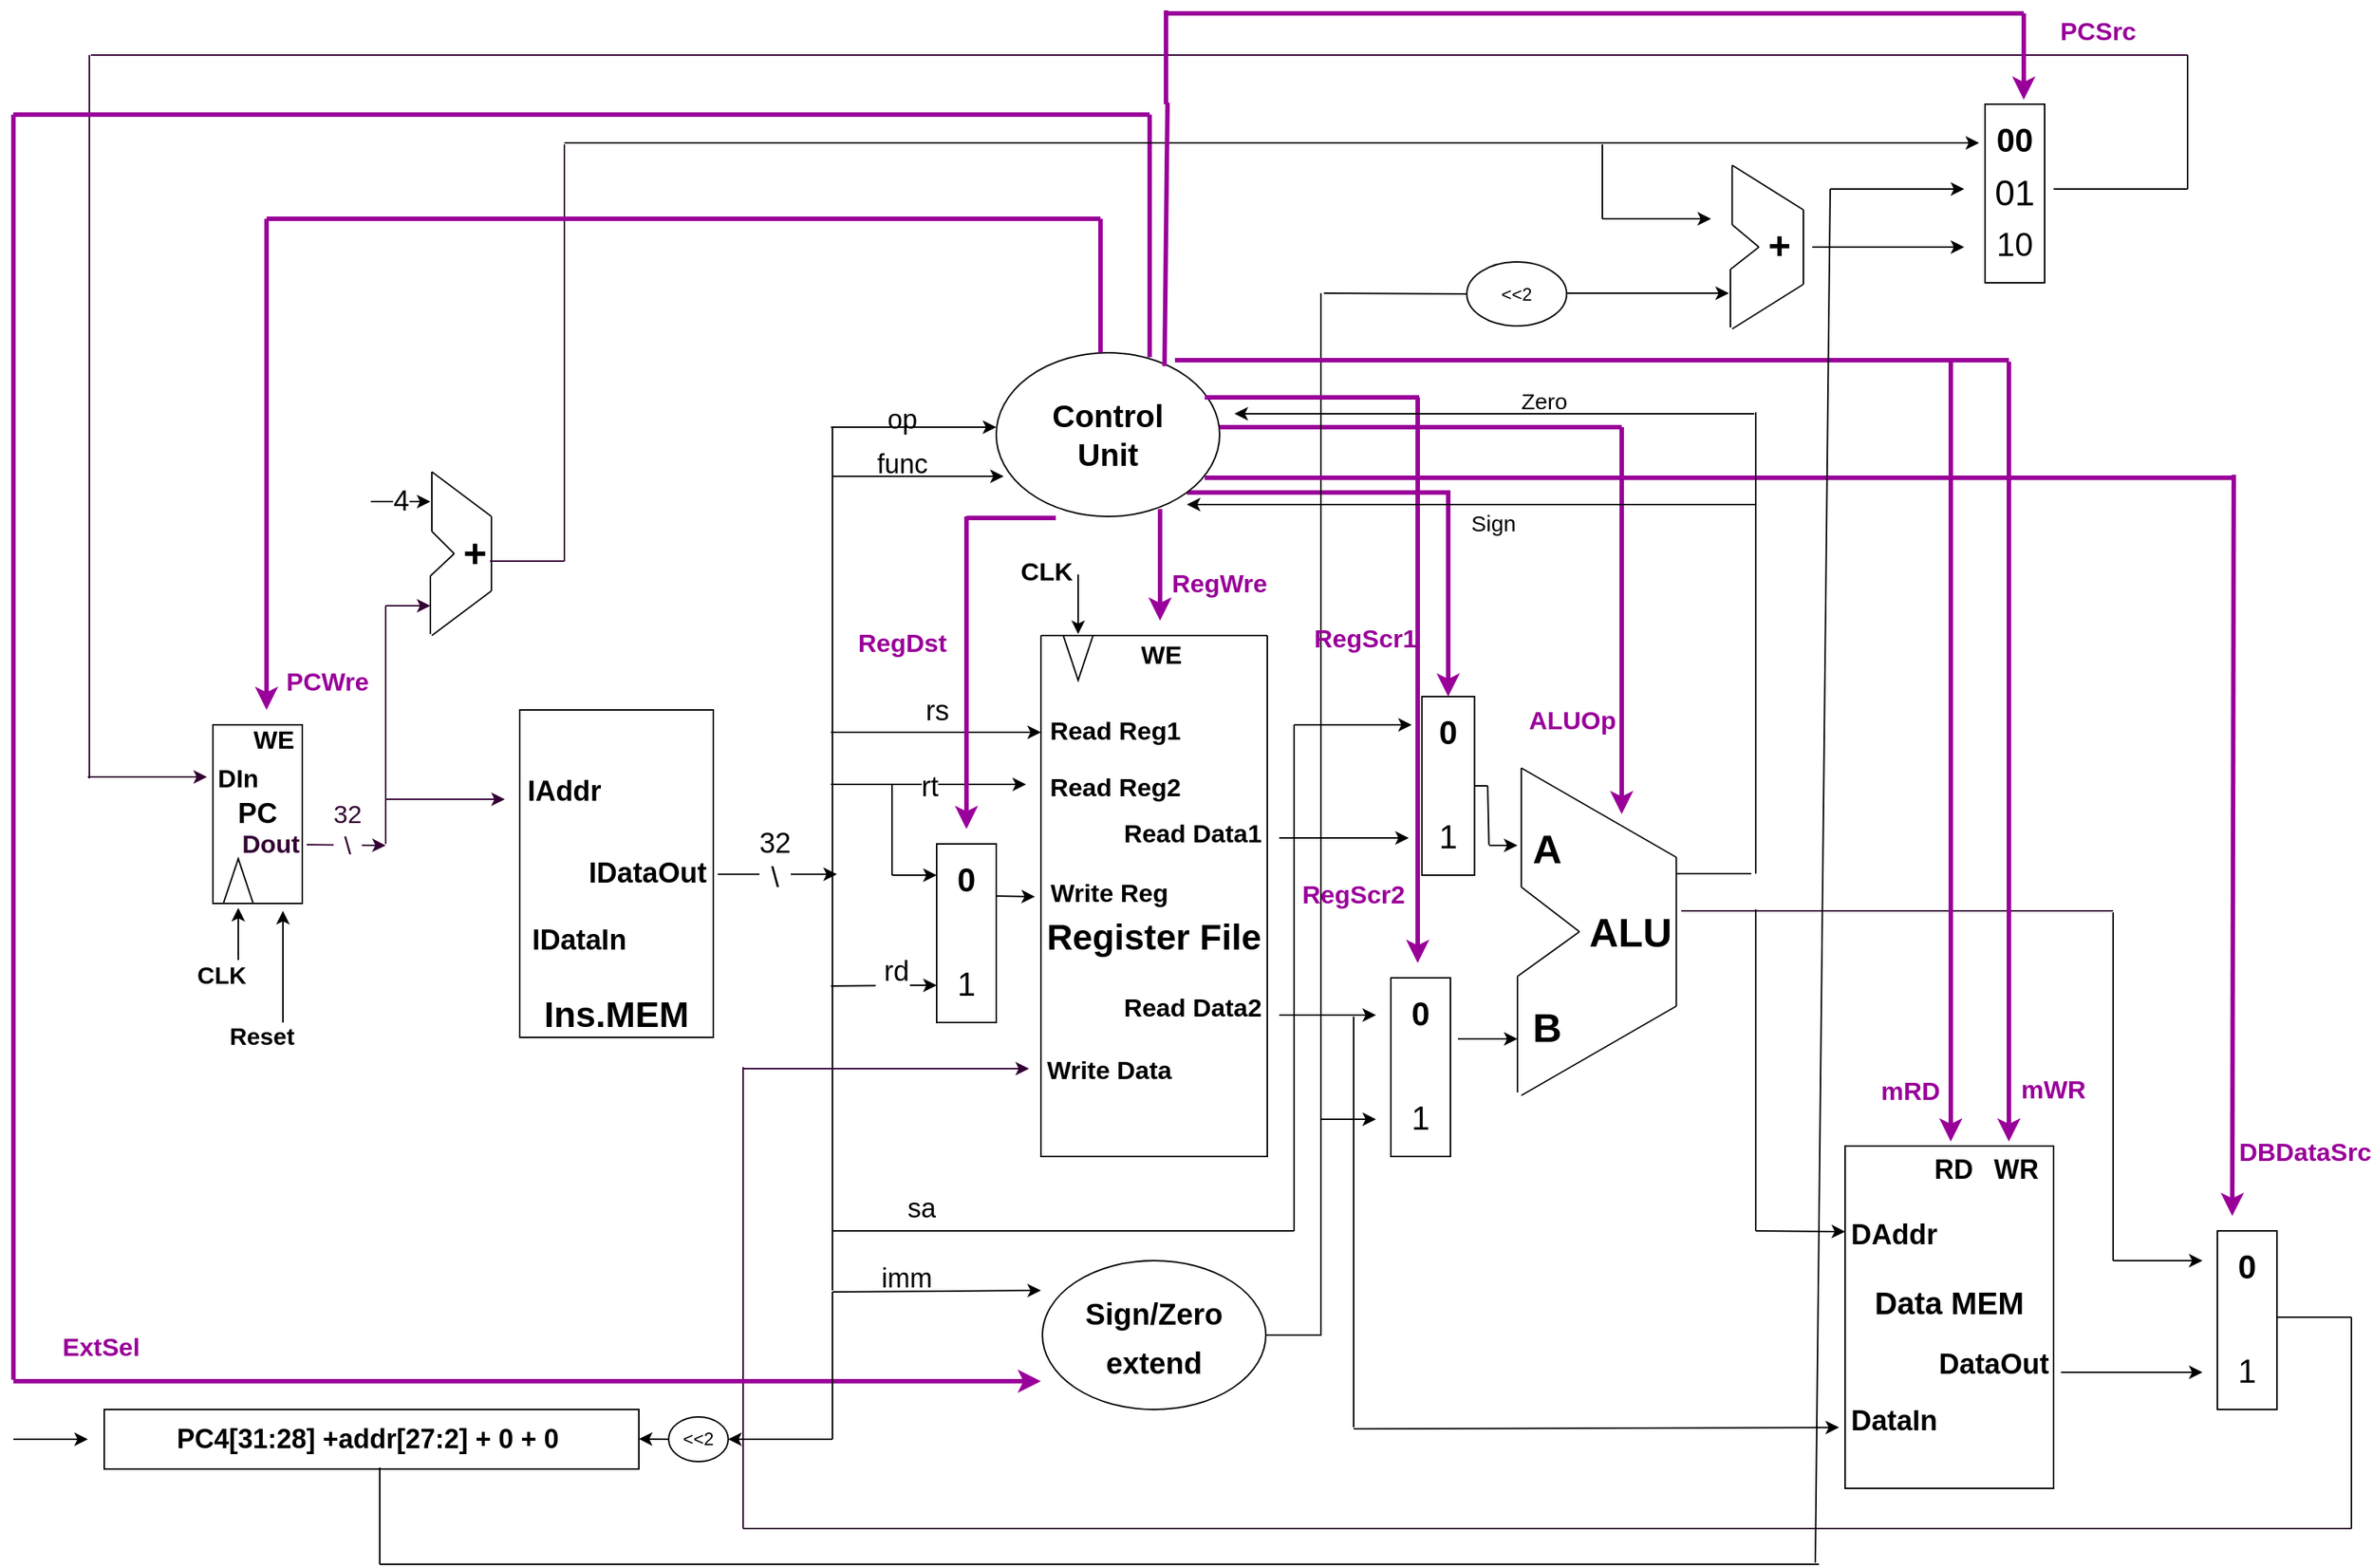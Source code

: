 <mxfile version="15.7.3" type="device"><diagram id="4DiXhvNOB8V7ShEA7saZ" name="第 1 页"><mxGraphModel dx="2031" dy="1290" grid="1" gridSize="10" guides="1" tooltips="1" connect="1" arrows="1" fold="1" page="1" pageScale="1" pageWidth="3300" pageHeight="4681" math="0" shadow="0"><root><mxCell id="0"/><mxCell id="1" parent="0"/><mxCell id="yRYNMNRLGCJUjqhJ06bJ-64" style="edgeStyle=orthogonalEdgeStyle;rounded=0;orthogonalLoop=1;jettySize=auto;html=1;exitX=1;exitY=1;exitDx=0;exitDy=0;entryX=0.5;entryY=0;entryDx=0;entryDy=0;fontSize=16;strokeColor=#990099;strokeWidth=3;" parent="1" source="Vx96bViemO6YAx_fCUC3-1" target="yRYNMNRLGCJUjqhJ06bJ-52" edge="1"><mxGeometry relative="1" as="geometry"/></mxCell><mxCell id="Vx96bViemO6YAx_fCUC3-1" value="&lt;b style=&quot;font-size: 21px&quot;&gt;&lt;font style=&quot;font-size: 21px&quot;&gt;Control&lt;br&gt;Unit&lt;/font&gt;&lt;/b&gt;" style="ellipse;whiteSpace=wrap;html=1;" parent="1" vertex="1"><mxGeometry x="970" y="330" width="150" height="110" as="geometry"/></mxCell><mxCell id="Vx96bViemO6YAx_fCUC3-5" value="" style="endArrow=classic;html=1;rounded=0;fontSize=21;" parent="1" edge="1"><mxGeometry width="50" height="50" relative="1" as="geometry"><mxPoint x="1025" y="479" as="sourcePoint"/><mxPoint x="1025" y="519" as="targetPoint"/><Array as="points"><mxPoint x="1025" y="479"/><mxPoint x="1025" y="499"/></Array></mxGeometry></mxCell><mxCell id="Vx96bViemO6YAx_fCUC3-7" value="&lt;font style=&quot;font-size: 17px&quot;&gt;&lt;b&gt;CLK&lt;/b&gt;&lt;/font&gt;" style="text;html=1;strokeColor=none;fillColor=none;align=center;verticalAlign=middle;whiteSpace=wrap;rounded=0;fontSize=21;" parent="1" vertex="1"><mxGeometry x="974" y="460" width="60" height="30" as="geometry"/></mxCell><mxCell id="Vx96bViemO6YAx_fCUC3-23" value="" style="endArrow=classic;html=1;rounded=0;fontSize=19;" parent="1" edge="1"><mxGeometry relative="1" as="geometry"><mxPoint x="783" y="680.41" as="sourcePoint"/><mxPoint x="863" y="680.41" as="targetPoint"/></mxGeometry></mxCell><mxCell id="Vx96bViemO6YAx_fCUC3-24" value="32&lt;br&gt;\" style="edgeLabel;resizable=0;html=1;align=center;verticalAlign=middle;fontSize=19;" parent="Vx96bViemO6YAx_fCUC3-23" connectable="0" vertex="1"><mxGeometry relative="1" as="geometry"><mxPoint x="-2" y="-10" as="offset"/></mxGeometry></mxCell><mxCell id="Vx96bViemO6YAx_fCUC3-27" value="" style="endArrow=classic;html=1;rounded=0;fontSize=19;" parent="1" edge="1"><mxGeometry width="50" height="50" relative="1" as="geometry"><mxPoint x="461" y="738" as="sourcePoint"/><mxPoint x="461" y="703" as="targetPoint"/></mxGeometry></mxCell><mxCell id="Vx96bViemO6YAx_fCUC3-28" value="&lt;b&gt;&lt;font style=&quot;font-size: 16px&quot;&gt;CLK&lt;/font&gt;&lt;/b&gt;" style="text;html=1;strokeColor=none;fillColor=none;align=center;verticalAlign=middle;whiteSpace=wrap;rounded=0;fontSize=19;" parent="1" vertex="1"><mxGeometry x="420" y="733" width="60" height="30" as="geometry"/></mxCell><mxCell id="Vx96bViemO6YAx_fCUC3-29" value="" style="endArrow=classic;html=1;rounded=0;fontSize=16;" parent="1" edge="1"><mxGeometry width="50" height="50" relative="1" as="geometry"><mxPoint x="491" y="780" as="sourcePoint"/><mxPoint x="491" y="705" as="targetPoint"/></mxGeometry></mxCell><mxCell id="Vx96bViemO6YAx_fCUC3-30" value="Reset" style="text;html=1;strokeColor=none;fillColor=none;align=center;verticalAlign=middle;whiteSpace=wrap;rounded=0;fontSize=16;fontStyle=1" parent="1" vertex="1"><mxGeometry x="447" y="774" width="60" height="30" as="geometry"/></mxCell><mxCell id="Vx96bViemO6YAx_fCUC3-43" value="" style="group" parent="1" vertex="1" connectable="0"><mxGeometry x="590" y="410" width="60" height="110" as="geometry"/></mxCell><mxCell id="Vx96bViemO6YAx_fCUC3-41" value="" style="group" parent="Vx96bViemO6YAx_fCUC3-43" vertex="1" connectable="0"><mxGeometry width="41" height="110" as="geometry"/></mxCell><mxCell id="Vx96bViemO6YAx_fCUC3-35" value="" style="endArrow=none;html=1;rounded=0;fontSize=16;" parent="Vx96bViemO6YAx_fCUC3-41" edge="1"><mxGeometry width="50" height="50" relative="1" as="geometry"><mxPoint x="1" y="110" as="sourcePoint"/><mxPoint x="41" y="80" as="targetPoint"/></mxGeometry></mxCell><mxCell id="Vx96bViemO6YAx_fCUC3-37" value="" style="endArrow=none;html=1;rounded=0;fontSize=16;" parent="Vx96bViemO6YAx_fCUC3-41" edge="1"><mxGeometry width="50" height="50" relative="1" as="geometry"><mxPoint y="109" as="sourcePoint"/><mxPoint y="70" as="targetPoint"/></mxGeometry></mxCell><mxCell id="Vx96bViemO6YAx_fCUC3-40" value="" style="group" parent="Vx96bViemO6YAx_fCUC3-41" vertex="1" connectable="0"><mxGeometry width="41" height="80" as="geometry"/></mxCell><mxCell id="Vx96bViemO6YAx_fCUC3-33" value="" style="endArrow=none;html=1;rounded=0;fontSize=16;" parent="Vx96bViemO6YAx_fCUC3-40" edge="1"><mxGeometry width="50" height="50" relative="1" as="geometry"><mxPoint x="1" as="sourcePoint"/><mxPoint x="41" y="30" as="targetPoint"/></mxGeometry></mxCell><mxCell id="Vx96bViemO6YAx_fCUC3-34" value="" style="endArrow=none;html=1;rounded=0;fontSize=16;" parent="Vx96bViemO6YAx_fCUC3-40" edge="1"><mxGeometry width="50" height="50" relative="1" as="geometry"><mxPoint x="41" y="80" as="sourcePoint"/><mxPoint x="41" y="30" as="targetPoint"/></mxGeometry></mxCell><mxCell id="Vx96bViemO6YAx_fCUC3-36" value="" style="endArrow=none;html=1;rounded=0;fontSize=16;" parent="Vx96bViemO6YAx_fCUC3-40" edge="1"><mxGeometry width="50" height="50" relative="1" as="geometry"><mxPoint x="1" y="40" as="sourcePoint"/><mxPoint x="1" as="targetPoint"/></mxGeometry></mxCell><mxCell id="Vx96bViemO6YAx_fCUC3-38" value="" style="endArrow=none;html=1;rounded=0;fontSize=16;" parent="Vx96bViemO6YAx_fCUC3-40" edge="1"><mxGeometry width="50" height="50" relative="1" as="geometry"><mxPoint x="1" y="40" as="sourcePoint"/><mxPoint x="16" y="55" as="targetPoint"/></mxGeometry></mxCell><mxCell id="Vx96bViemO6YAx_fCUC3-39" value="" style="endArrow=none;html=1;rounded=0;fontSize=16;" parent="Vx96bViemO6YAx_fCUC3-40" edge="1"><mxGeometry width="50" height="50" relative="1" as="geometry"><mxPoint y="70" as="sourcePoint"/><mxPoint x="16" y="55" as="targetPoint"/><Array as="points"><mxPoint y="70"/></Array></mxGeometry></mxCell><mxCell id="Vx96bViemO6YAx_fCUC3-119" value="" style="endArrow=classic;html=1;rounded=0;fontSize=17;fontColor=#330033;strokeColor=#330033;strokeWidth=1;" parent="Vx96bViemO6YAx_fCUC3-40" edge="1"><mxGeometry width="50" height="50" relative="1" as="geometry"><mxPoint x="-30" y="90" as="sourcePoint"/><mxPoint y="90" as="targetPoint"/></mxGeometry></mxCell><mxCell id="Vx96bViemO6YAx_fCUC3-42" value="&lt;b&gt;&lt;font style=&quot;font-size: 27px&quot;&gt;+&lt;/font&gt;&lt;/b&gt;" style="text;html=1;strokeColor=none;fillColor=none;align=center;verticalAlign=middle;whiteSpace=wrap;rounded=0;fontSize=16;" parent="Vx96bViemO6YAx_fCUC3-43" vertex="1"><mxGeometry y="40" width="60" height="30" as="geometry"/></mxCell><mxCell id="Vx96bViemO6YAx_fCUC3-45" value="" style="group" parent="1" vertex="1" connectable="0"><mxGeometry x="1320" y="609" width="120" height="220" as="geometry"/></mxCell><mxCell id="Vx96bViemO6YAx_fCUC3-46" value="" style="endArrow=none;html=1;rounded=0;fontSize=16;" parent="Vx96bViemO6YAx_fCUC3-45" edge="1"><mxGeometry width="50" height="50" relative="1" as="geometry"><mxPoint x="2.602" y="220" as="sourcePoint"/><mxPoint x="106.667" y="160" as="targetPoint"/></mxGeometry></mxCell><mxCell id="Vx96bViemO6YAx_fCUC3-47" value="" style="endArrow=none;html=1;rounded=0;fontSize=16;" parent="Vx96bViemO6YAx_fCUC3-45" edge="1"><mxGeometry width="50" height="50" relative="1" as="geometry"><mxPoint y="218" as="sourcePoint"/><mxPoint y="140" as="targetPoint"/></mxGeometry></mxCell><mxCell id="Vx96bViemO6YAx_fCUC3-48" value="" style="group" parent="Vx96bViemO6YAx_fCUC3-45" vertex="1" connectable="0"><mxGeometry width="120" height="190" as="geometry"/></mxCell><mxCell id="Vx96bViemO6YAx_fCUC3-49" value="" style="endArrow=none;html=1;rounded=0;fontSize=16;" parent="Vx96bViemO6YAx_fCUC3-48" edge="1"><mxGeometry width="50" height="50" relative="1" as="geometry"><mxPoint x="2.602" as="sourcePoint"/><mxPoint x="106.667" y="60" as="targetPoint"/></mxGeometry></mxCell><mxCell id="Vx96bViemO6YAx_fCUC3-50" value="" style="endArrow=none;html=1;rounded=0;fontSize=16;" parent="Vx96bViemO6YAx_fCUC3-48" edge="1"><mxGeometry width="50" height="50" relative="1" as="geometry"><mxPoint x="106.667" y="160" as="sourcePoint"/><mxPoint x="106.667" y="60" as="targetPoint"/></mxGeometry></mxCell><mxCell id="Vx96bViemO6YAx_fCUC3-51" value="" style="endArrow=none;html=1;rounded=0;fontSize=16;" parent="Vx96bViemO6YAx_fCUC3-48" edge="1"><mxGeometry width="50" height="50" relative="1" as="geometry"><mxPoint x="2.602" y="80" as="sourcePoint"/><mxPoint x="2.602" as="targetPoint"/></mxGeometry></mxCell><mxCell id="Vx96bViemO6YAx_fCUC3-52" value="" style="endArrow=none;html=1;rounded=0;fontSize=16;" parent="Vx96bViemO6YAx_fCUC3-48" edge="1"><mxGeometry width="50" height="50" relative="1" as="geometry"><mxPoint x="2.602" y="80" as="sourcePoint"/><mxPoint x="41.626" y="110.0" as="targetPoint"/></mxGeometry></mxCell><mxCell id="Vx96bViemO6YAx_fCUC3-53" value="" style="endArrow=none;html=1;rounded=0;fontSize=16;" parent="Vx96bViemO6YAx_fCUC3-48" edge="1"><mxGeometry width="50" height="50" relative="1" as="geometry"><mxPoint y="140.0" as="sourcePoint"/><mxPoint x="41.626" y="110.0" as="targetPoint"/><Array as="points"><mxPoint y="140.0"/></Array></mxGeometry></mxCell><mxCell id="Vx96bViemO6YAx_fCUC3-54" value="&lt;b&gt;ALU&lt;/b&gt;" style="text;html=1;strokeColor=none;fillColor=none;align=center;verticalAlign=middle;whiteSpace=wrap;rounded=0;fontSize=27;" parent="Vx96bViemO6YAx_fCUC3-48" vertex="1"><mxGeometry x="36" y="96" width="80" height="30" as="geometry"/></mxCell><mxCell id="Vx96bViemO6YAx_fCUC3-55" value="&lt;b&gt;A&lt;/b&gt;" style="text;html=1;strokeColor=none;fillColor=none;align=center;verticalAlign=middle;whiteSpace=wrap;rounded=0;fontSize=27;" parent="Vx96bViemO6YAx_fCUC3-48" vertex="1"><mxGeometry x="-10" y="40" width="60" height="30" as="geometry"/></mxCell><mxCell id="Vx96bViemO6YAx_fCUC3-56" value="&lt;b&gt;B&lt;/b&gt;" style="text;html=1;strokeColor=none;fillColor=none;align=center;verticalAlign=middle;whiteSpace=wrap;rounded=0;fontSize=27;" parent="Vx96bViemO6YAx_fCUC3-48" vertex="1"><mxGeometry x="-10" y="160" width="60" height="30" as="geometry"/></mxCell><mxCell id="Vx96bViemO6YAx_fCUC3-179" style="edgeStyle=orthogonalEdgeStyle;rounded=0;orthogonalLoop=1;jettySize=auto;html=1;exitX=1;exitY=0.5;exitDx=0;exitDy=0;entryX=0;entryY=0.5;entryDx=0;entryDy=0;fontSize=18;fontColor=#000000;strokeColor=#000000;strokeWidth=1;" parent="1" source="Vx96bViemO6YAx_fCUC3-57" target="Vx96bViemO6YAx_fCUC3-142" edge="1"><mxGeometry relative="1" as="geometry"/></mxCell><mxCell id="Vx96bViemO6YAx_fCUC3-57" value="&lt;font style=&quot;font-size: 20px&quot;&gt;&lt;b&gt;Sign/Zero extend&lt;/b&gt;&lt;/font&gt;" style="ellipse;whiteSpace=wrap;html=1;fontSize=27;" parent="1" vertex="1"><mxGeometry x="1001" y="940" width="150" height="100" as="geometry"/></mxCell><mxCell id="Vx96bViemO6YAx_fCUC3-58" value="" style="group" parent="1" vertex="1" connectable="0"><mxGeometry x="968" y="520" width="160" height="350" as="geometry"/></mxCell><mxCell id="Vx96bViemO6YAx_fCUC3-13" value="&lt;b&gt;Write Reg&lt;/b&gt;" style="text;html=1;strokeColor=none;fillColor=none;align=center;verticalAlign=middle;whiteSpace=wrap;rounded=0;fontSize=17;" parent="Vx96bViemO6YAx_fCUC3-58" vertex="1"><mxGeometry x="28" y="159" width="100" height="30" as="geometry"/></mxCell><mxCell id="Vx96bViemO6YAx_fCUC3-186" value="" style="group" parent="Vx96bViemO6YAx_fCUC3-58" vertex="1" connectable="0"><mxGeometry x="17" width="160" height="350" as="geometry"/></mxCell><mxCell id="Vx96bViemO6YAx_fCUC3-2" value="" style="swimlane;startSize=0;fontSize=21;" parent="Vx96bViemO6YAx_fCUC3-186" vertex="1"><mxGeometry x="15" width="152" height="350" as="geometry"/></mxCell><mxCell id="Vx96bViemO6YAx_fCUC3-3" value="" style="triangle;whiteSpace=wrap;html=1;fontSize=21;rotation=90;" parent="Vx96bViemO6YAx_fCUC3-2" vertex="1"><mxGeometry x="10" y="5" width="30" height="20" as="geometry"/></mxCell><mxCell id="Vx96bViemO6YAx_fCUC3-8" value="&lt;b&gt;WE&lt;/b&gt;" style="text;html=1;strokeColor=none;fillColor=none;align=center;verticalAlign=middle;whiteSpace=wrap;rounded=0;fontSize=17;" parent="Vx96bViemO6YAx_fCUC3-2" vertex="1"><mxGeometry x="51" y="-1" width="60" height="30" as="geometry"/></mxCell><mxCell id="Vx96bViemO6YAx_fCUC3-9" value="&lt;b&gt;Read Reg1&lt;/b&gt;" style="text;html=1;strokeColor=none;fillColor=none;align=center;verticalAlign=middle;whiteSpace=wrap;rounded=0;fontSize=17;" parent="Vx96bViemO6YAx_fCUC3-2" vertex="1"><mxGeometry y="50" width="100" height="30" as="geometry"/></mxCell><mxCell id="Vx96bViemO6YAx_fCUC3-10" value="&lt;b&gt;Read Reg2&lt;/b&gt;" style="text;html=1;strokeColor=none;fillColor=none;align=center;verticalAlign=middle;whiteSpace=wrap;rounded=0;fontSize=17;" parent="Vx96bViemO6YAx_fCUC3-2" vertex="1"><mxGeometry y="88" width="100" height="30" as="geometry"/></mxCell><mxCell id="Vx96bViemO6YAx_fCUC3-11" value="&lt;b&gt;Read Data1&lt;/b&gt;" style="text;html=1;strokeColor=none;fillColor=none;align=center;verticalAlign=middle;whiteSpace=wrap;rounded=0;fontSize=17;" parent="Vx96bViemO6YAx_fCUC3-2" vertex="1"><mxGeometry x="52" y="119" width="100" height="30" as="geometry"/></mxCell><mxCell id="Vx96bViemO6YAx_fCUC3-12" value="&lt;b&gt;Read Data2&lt;/b&gt;" style="text;html=1;strokeColor=none;fillColor=none;align=center;verticalAlign=middle;whiteSpace=wrap;rounded=0;fontSize=17;" parent="Vx96bViemO6YAx_fCUC3-2" vertex="1"><mxGeometry x="52" y="236" width="100" height="30" as="geometry"/></mxCell><mxCell id="uBIFgIN76qnI4gaNZ6ZL-15" value="" style="endArrow=classic;html=1;rounded=0;entryX=0;entryY=0.75;entryDx=0;entryDy=0;" parent="Vx96bViemO6YAx_fCUC3-2" edge="1"><mxGeometry width="50" height="50" relative="1" as="geometry"><mxPoint x="-30" y="175" as="sourcePoint"/><mxPoint x="-4" y="175.5" as="targetPoint"/></mxGeometry></mxCell><mxCell id="Vx96bViemO6YAx_fCUC3-14" value="&lt;font style=&quot;font-size: 24px&quot;&gt;&lt;b&gt;Register File&lt;/b&gt;&lt;/font&gt;" style="text;html=1;strokeColor=none;fillColor=none;align=center;verticalAlign=middle;whiteSpace=wrap;rounded=0;fontSize=17;" parent="Vx96bViemO6YAx_fCUC3-186" vertex="1"><mxGeometry x="11" y="188" width="160" height="30" as="geometry"/></mxCell><mxCell id="Vx96bViemO6YAx_fCUC3-15" value="&lt;b&gt;Write Data&lt;/b&gt;" style="text;html=1;strokeColor=none;fillColor=none;align=center;verticalAlign=middle;whiteSpace=wrap;rounded=0;fontSize=17;" parent="Vx96bViemO6YAx_fCUC3-186" vertex="1"><mxGeometry x="11" y="278" width="100" height="30" as="geometry"/></mxCell><mxCell id="uBIFgIN76qnI4gaNZ6ZL-9" value="" style="group" parent="Vx96bViemO6YAx_fCUC3-58" vertex="1" connectable="0"><mxGeometry x="-48" y="140" width="60" height="120" as="geometry"/></mxCell><mxCell id="uBIFgIN76qnI4gaNZ6ZL-10" value="" style="rounded=0;whiteSpace=wrap;html=1;fontSize=17;fontColor=#000000;strokeColor=default;strokeWidth=1;" parent="uBIFgIN76qnI4gaNZ6ZL-9" vertex="1"><mxGeometry x="10" width="40" height="120" as="geometry"/></mxCell><mxCell id="uBIFgIN76qnI4gaNZ6ZL-11" value="&lt;font size=&quot;1&quot;&gt;&lt;b style=&quot;font-size: 22px&quot;&gt;0&lt;/b&gt;&lt;/font&gt;" style="text;html=1;strokeColor=none;fillColor=none;align=center;verticalAlign=middle;whiteSpace=wrap;rounded=0;fontSize=17;fontColor=#000000;" parent="uBIFgIN76qnI4gaNZ6ZL-9" vertex="1"><mxGeometry y="10" width="60" height="30" as="geometry"/></mxCell><mxCell id="uBIFgIN76qnI4gaNZ6ZL-12" value="1" style="text;html=1;strokeColor=none;fillColor=none;align=center;verticalAlign=middle;whiteSpace=wrap;rounded=0;fontSize=22;fontColor=#000000;" parent="uBIFgIN76qnI4gaNZ6ZL-9" vertex="1"><mxGeometry y="80" width="60" height="30" as="geometry"/></mxCell><mxCell id="Vx96bViemO6YAx_fCUC3-59" value="" style="group" parent="1" vertex="1" connectable="0"><mxGeometry x="650" y="570" width="130" height="220" as="geometry"/></mxCell><mxCell id="Vx96bViemO6YAx_fCUC3-16" value="" style="rounded=0;whiteSpace=wrap;html=1;fontSize=24;" parent="Vx96bViemO6YAx_fCUC3-59" vertex="1"><mxGeometry width="130" height="220" as="geometry"/></mxCell><mxCell id="Vx96bViemO6YAx_fCUC3-17" value="&lt;b&gt;Ins.MEM&lt;/b&gt;" style="text;html=1;strokeColor=none;fillColor=none;align=center;verticalAlign=middle;whiteSpace=wrap;rounded=0;fontSize=24;" parent="Vx96bViemO6YAx_fCUC3-59" vertex="1"><mxGeometry x="35" y="190" width="60" height="30" as="geometry"/></mxCell><mxCell id="Vx96bViemO6YAx_fCUC3-18" value="&lt;font style=&quot;font-size: 19px&quot;&gt;IDataIn&lt;/font&gt;" style="text;html=1;strokeColor=none;fillColor=none;align=center;verticalAlign=middle;whiteSpace=wrap;rounded=0;fontSize=24;fontStyle=1" parent="Vx96bViemO6YAx_fCUC3-59" vertex="1"><mxGeometry x="10" y="138" width="60" height="30" as="geometry"/></mxCell><mxCell id="Vx96bViemO6YAx_fCUC3-19" value="&lt;b&gt;IDataOut&lt;/b&gt;" style="text;html=1;strokeColor=none;fillColor=none;align=center;verticalAlign=middle;whiteSpace=wrap;rounded=0;fontSize=19;" parent="Vx96bViemO6YAx_fCUC3-59" vertex="1"><mxGeometry x="56" y="95" width="60" height="30" as="geometry"/></mxCell><mxCell id="Vx96bViemO6YAx_fCUC3-20" value="&lt;b&gt;IAddr&lt;/b&gt;" style="text;html=1;strokeColor=none;fillColor=none;align=center;verticalAlign=middle;whiteSpace=wrap;rounded=0;fontSize=19;" parent="Vx96bViemO6YAx_fCUC3-59" vertex="1"><mxGeometry y="40" width="60" height="30" as="geometry"/></mxCell><mxCell id="Vx96bViemO6YAx_fCUC3-60" value="" style="group" parent="1" vertex="1" connectable="0"><mxGeometry x="444" y="580" width="62" height="120" as="geometry"/></mxCell><mxCell id="Vx96bViemO6YAx_fCUC3-25" value="&lt;b&gt;PC&lt;/b&gt;" style="rounded=0;whiteSpace=wrap;html=1;fontSize=19;" parent="Vx96bViemO6YAx_fCUC3-60" vertex="1"><mxGeometry width="60" height="120" as="geometry"/></mxCell><mxCell id="Vx96bViemO6YAx_fCUC3-26" value="" style="triangle;whiteSpace=wrap;html=1;fontSize=21;rotation=-90;" parent="Vx96bViemO6YAx_fCUC3-60" vertex="1"><mxGeometry x="2" y="95" width="30" height="20" as="geometry"/></mxCell><mxCell id="Vx96bViemO6YAx_fCUC3-96" value="&lt;font style=&quot;font-size: 17px&quot;&gt;&lt;b&gt;WE&lt;/b&gt;&lt;/font&gt;" style="text;html=1;strokeColor=none;fillColor=none;align=center;verticalAlign=middle;whiteSpace=wrap;rounded=0;fontSize=19;" parent="Vx96bViemO6YAx_fCUC3-60" vertex="1"><mxGeometry x="11" y="-5" width="60" height="30" as="geometry"/></mxCell><mxCell id="Vx96bViemO6YAx_fCUC3-97" value="&lt;b&gt;DIn&lt;/b&gt;" style="text;html=1;strokeColor=none;fillColor=none;align=center;verticalAlign=middle;whiteSpace=wrap;rounded=0;fontSize=17;" parent="Vx96bViemO6YAx_fCUC3-60" vertex="1"><mxGeometry x="-13" y="22" width="60" height="30" as="geometry"/></mxCell><mxCell id="Vx96bViemO6YAx_fCUC3-113" value="&lt;font color=&quot;#330033&quot;&gt;&lt;b&gt;Dout&lt;/b&gt;&lt;/font&gt;" style="text;html=1;strokeColor=none;fillColor=none;align=center;verticalAlign=middle;whiteSpace=wrap;rounded=0;fontSize=17;fontColor=#FF0AE7;" parent="Vx96bViemO6YAx_fCUC3-60" vertex="1"><mxGeometry x="9" y="66" width="60" height="30" as="geometry"/></mxCell><mxCell id="Vx96bViemO6YAx_fCUC3-61" value="" style="rounded=0;whiteSpace=wrap;html=1;fontSize=20;" parent="1" vertex="1"><mxGeometry x="1540" y="863" width="140" height="230" as="geometry"/></mxCell><mxCell id="Vx96bViemO6YAx_fCUC3-72" value="&lt;b&gt;&lt;font style=&quot;font-size: 19px&quot;&gt;DAddr&lt;/font&gt;&lt;/b&gt;" style="text;html=1;strokeColor=none;fillColor=none;align=center;verticalAlign=middle;whiteSpace=wrap;rounded=0;fontSize=20;" parent="1" vertex="1"><mxGeometry x="1543" y="907" width="60" height="30" as="geometry"/></mxCell><mxCell id="Vx96bViemO6YAx_fCUC3-73" value="&lt;b&gt;&lt;font style=&quot;font-size: 19px&quot;&gt;DataIn&lt;/font&gt;&lt;/b&gt;" style="text;html=1;strokeColor=none;fillColor=none;align=center;verticalAlign=middle;whiteSpace=wrap;rounded=0;fontSize=20;" parent="1" vertex="1"><mxGeometry x="1545" y="1032" width="56" height="30" as="geometry"/></mxCell><mxCell id="Vx96bViemO6YAx_fCUC3-74" value="&lt;b&gt;&lt;font style=&quot;font-size: 21px&quot;&gt;Data MEM&lt;/font&gt;&lt;/b&gt;" style="text;html=1;strokeColor=none;fillColor=none;align=center;verticalAlign=middle;whiteSpace=wrap;rounded=0;fontSize=19;" parent="1" vertex="1"><mxGeometry x="1555" y="953" width="110" height="30" as="geometry"/></mxCell><mxCell id="Vx96bViemO6YAx_fCUC3-75" value="&lt;b&gt;&lt;font style=&quot;font-size: 19px&quot;&gt;DataOut&lt;/font&gt;&lt;/b&gt;" style="text;html=1;strokeColor=none;fillColor=none;align=center;verticalAlign=middle;whiteSpace=wrap;rounded=0;fontSize=21;" parent="1" vertex="1"><mxGeometry x="1610" y="993" width="60" height="30" as="geometry"/></mxCell><mxCell id="Vx96bViemO6YAx_fCUC3-76" value="" style="endArrow=none;html=1;rounded=0;fontSize=19;" parent="1" edge="1"><mxGeometry width="50" height="50" relative="1" as="geometry"><mxPoint x="860" y="680" as="sourcePoint"/><mxPoint x="860" y="380" as="targetPoint"/></mxGeometry></mxCell><mxCell id="Vx96bViemO6YAx_fCUC3-78" value="" style="endArrow=classic;html=1;rounded=0;fontSize=19;" parent="1" edge="1"><mxGeometry relative="1" as="geometry"><mxPoint x="859" y="380" as="sourcePoint"/><mxPoint x="970" y="380" as="targetPoint"/></mxGeometry></mxCell><mxCell id="Vx96bViemO6YAx_fCUC3-85" value="" style="endArrow=classic;html=1;rounded=0;fontSize=19;entryX=0;entryY=0.5;entryDx=0;entryDy=0;" parent="1" target="Vx96bViemO6YAx_fCUC3-9" edge="1"><mxGeometry relative="1" as="geometry"><mxPoint x="859" y="585" as="sourcePoint"/><mxPoint x="959" y="585" as="targetPoint"/></mxGeometry></mxCell><mxCell id="Vx96bViemO6YAx_fCUC3-86" value="rs" style="edgeLabel;resizable=0;html=1;align=center;verticalAlign=middle;fontSize=19;" parent="Vx96bViemO6YAx_fCUC3-85" connectable="0" vertex="1"><mxGeometry relative="1" as="geometry"><mxPoint y="-14" as="offset"/></mxGeometry></mxCell><mxCell id="Vx96bViemO6YAx_fCUC3-87" value="" style="endArrow=classic;html=1;rounded=0;fontSize=19;" parent="1" edge="1"><mxGeometry relative="1" as="geometry"><mxPoint x="859" y="620" as="sourcePoint"/><mxPoint x="990" y="620" as="targetPoint"/></mxGeometry></mxCell><mxCell id="Vx96bViemO6YAx_fCUC3-88" value="rt" style="edgeLabel;resizable=0;html=1;align=center;verticalAlign=middle;fontSize=19;" parent="Vx96bViemO6YAx_fCUC3-87" connectable="0" vertex="1"><mxGeometry relative="1" as="geometry"><mxPoint y="2" as="offset"/></mxGeometry></mxCell><mxCell id="Vx96bViemO6YAx_fCUC3-89" value="" style="endArrow=none;html=1;rounded=0;fontSize=19;" parent="1" edge="1"><mxGeometry width="50" height="50" relative="1" as="geometry"><mxPoint x="860" y="960" as="sourcePoint"/><mxPoint x="860" y="680" as="targetPoint"/></mxGeometry></mxCell><mxCell id="Vx96bViemO6YAx_fCUC3-90" value="" style="endArrow=classic;html=1;rounded=0;fontSize=19;" parent="1" edge="1"><mxGeometry relative="1" as="geometry"><mxPoint x="859" y="755.5" as="sourcePoint"/><mxPoint x="930" y="755" as="targetPoint"/><Array as="points"><mxPoint x="910" y="755"/></Array></mxGeometry></mxCell><mxCell id="Vx96bViemO6YAx_fCUC3-91" value="&amp;nbsp;rd" style="edgeLabel;resizable=0;html=1;align=center;verticalAlign=middle;fontSize=19;" parent="Vx96bViemO6YAx_fCUC3-90" connectable="0" vertex="1"><mxGeometry relative="1" as="geometry"><mxPoint x="5" y="-9" as="offset"/></mxGeometry></mxCell><mxCell id="Vx96bViemO6YAx_fCUC3-92" value="" style="endArrow=classic;html=1;rounded=0;fontSize=19;entryX=0;entryY=0.5;entryDx=0;entryDy=0;" parent="1" target="yRYNMNRLGCJUjqhJ06bJ-54" edge="1"><mxGeometry width="50" height="50" relative="1" as="geometry"><mxPoint x="1160" y="656" as="sourcePoint"/><mxPoint x="1300" y="656" as="targetPoint"/></mxGeometry></mxCell><mxCell id="Vx96bViemO6YAx_fCUC3-93" value="" style="endArrow=classic;html=1;rounded=0;fontSize=19;entryX=0;entryY=0.5;entryDx=0;entryDy=0;" parent="1" target="Vx96bViemO6YAx_fCUC3-141" edge="1"><mxGeometry width="50" height="50" relative="1" as="geometry"><mxPoint x="1160" y="775" as="sourcePoint"/><mxPoint x="1200" y="773" as="targetPoint"/></mxGeometry></mxCell><mxCell id="Vx96bViemO6YAx_fCUC3-94" value="" style="endArrow=classic;html=1;rounded=0;fontSize=19;" parent="1" edge="1"><mxGeometry relative="1" as="geometry"><mxPoint x="550" y="430" as="sourcePoint"/><mxPoint x="590" y="430" as="targetPoint"/><Array as="points"/></mxGeometry></mxCell><mxCell id="Vx96bViemO6YAx_fCUC3-95" value="4" style="edgeLabel;resizable=0;html=1;align=center;verticalAlign=middle;fontSize=19;" parent="Vx96bViemO6YAx_fCUC3-94" connectable="0" vertex="1"><mxGeometry relative="1" as="geometry"><mxPoint as="offset"/></mxGeometry></mxCell><mxCell id="Vx96bViemO6YAx_fCUC3-98" value="" style="endArrow=classic;html=1;rounded=0;fontSize=17;strokeColor=#990099;strokeWidth=3;" parent="1" edge="1"><mxGeometry width="50" height="50" relative="1" as="geometry"><mxPoint x="1390" y="380" as="sourcePoint"/><mxPoint x="1390" y="640" as="targetPoint"/></mxGeometry></mxCell><mxCell id="Vx96bViemO6YAx_fCUC3-100" value="" style="endArrow=none;html=1;rounded=0;fontSize=17;strokeColor=#990099;strokeWidth=3;" parent="1" edge="1"><mxGeometry width="50" height="50" relative="1" as="geometry"><mxPoint x="1120" y="380" as="sourcePoint"/><mxPoint x="1390" y="380" as="targetPoint"/></mxGeometry></mxCell><mxCell id="Vx96bViemO6YAx_fCUC3-102" value="&lt;b&gt;&lt;font color=&quot;#990099&quot;&gt;ALUOp&lt;/font&gt;&lt;/b&gt;" style="text;html=1;strokeColor=none;fillColor=none;align=center;verticalAlign=middle;whiteSpace=wrap;rounded=0;fontSize=17;fontColor=#FF0AE7;" parent="1" vertex="1"><mxGeometry x="1327" y="563" width="60" height="30" as="geometry"/></mxCell><mxCell id="Vx96bViemO6YAx_fCUC3-103" value="" style="endArrow=none;html=1;rounded=0;fontSize=17;fontColor=#FF0AE7;strokeColor=#330033;strokeWidth=1;" parent="1" edge="1"><mxGeometry width="50" height="50" relative="1" as="geometry"><mxPoint x="1430" y="705" as="sourcePoint"/><mxPoint x="1720" y="705" as="targetPoint"/></mxGeometry></mxCell><mxCell id="Vx96bViemO6YAx_fCUC3-105" value="" style="endArrow=none;html=1;rounded=0;fontSize=17;fontColor=#FF0AE7;strokeColor=#330033;strokeWidth=1;" parent="1" edge="1"><mxGeometry width="50" height="50" relative="1" as="geometry"><mxPoint x="800" y="1120" as="sourcePoint"/><mxPoint x="1760" y="1120" as="targetPoint"/></mxGeometry></mxCell><mxCell id="Vx96bViemO6YAx_fCUC3-106" value="" style="endArrow=none;html=1;rounded=0;fontSize=17;fontColor=#FF0AE7;strokeColor=#330033;strokeWidth=1;" parent="1" edge="1"><mxGeometry width="50" height="50" relative="1" as="geometry"><mxPoint x="800" y="1120" as="sourcePoint"/><mxPoint x="800" y="840" as="targetPoint"/></mxGeometry></mxCell><mxCell id="Vx96bViemO6YAx_fCUC3-109" value="" style="endArrow=classic;html=1;rounded=0;fontSize=17;fontColor=#FF0AE7;strokeColor=#330033;strokeWidth=1;entryX=0;entryY=0.333;entryDx=0;entryDy=0;entryPerimeter=0;" parent="1" edge="1"><mxGeometry width="50" height="50" relative="1" as="geometry"><mxPoint x="800" y="811" as="sourcePoint"/><mxPoint x="992" y="811.0" as="targetPoint"/></mxGeometry></mxCell><mxCell id="Vx96bViemO6YAx_fCUC3-111" value="" style="endArrow=none;html=1;rounded=0;fontSize=17;fontColor=#FF0AE7;strokeColor=#330033;strokeWidth=1;" parent="1" edge="1"><mxGeometry width="50" height="50" relative="1" as="geometry"><mxPoint x="800" y="1120" as="sourcePoint"/><mxPoint x="800" y="810" as="targetPoint"/></mxGeometry></mxCell><mxCell id="Vx96bViemO6YAx_fCUC3-112" value="" style="endArrow=none;html=1;rounded=0;fontSize=17;fontColor=#FF0AE7;strokeColor=#330033;strokeWidth=1;" parent="1" edge="1"><mxGeometry width="50" height="50" relative="1" as="geometry"><mxPoint x="800" y="1120" as="sourcePoint"/><mxPoint x="1880" y="1120" as="targetPoint"/></mxGeometry></mxCell><mxCell id="Vx96bViemO6YAx_fCUC3-116" value="" style="endArrow=classic;html=1;rounded=0;fontSize=17;fontColor=#330033;strokeColor=#330033;strokeWidth=1;" parent="1" edge="1"><mxGeometry relative="1" as="geometry"><mxPoint x="507" y="660.5" as="sourcePoint"/><mxPoint x="560" y="661" as="targetPoint"/></mxGeometry></mxCell><mxCell id="Vx96bViemO6YAx_fCUC3-117" value="32&lt;br&gt;\" style="edgeLabel;resizable=0;html=1;align=center;verticalAlign=middle;fontSize=17;fontColor=#330033;strokeColor=default;strokeWidth=20;" parent="Vx96bViemO6YAx_fCUC3-116" connectable="0" vertex="1"><mxGeometry relative="1" as="geometry"><mxPoint y="-10" as="offset"/></mxGeometry></mxCell><mxCell id="Vx96bViemO6YAx_fCUC3-118" value="" style="endArrow=none;html=1;rounded=0;fontSize=17;fontColor=#330033;strokeColor=#330033;strokeWidth=1;" parent="1" edge="1"><mxGeometry width="50" height="50" relative="1" as="geometry"><mxPoint x="560" y="660" as="sourcePoint"/><mxPoint x="560" y="500" as="targetPoint"/></mxGeometry></mxCell><mxCell id="Vx96bViemO6YAx_fCUC3-120" value="" style="endArrow=classic;html=1;rounded=0;fontSize=17;fontColor=#330033;strokeColor=#330033;strokeWidth=1;" parent="1" edge="1"><mxGeometry width="50" height="50" relative="1" as="geometry"><mxPoint x="560" y="630" as="sourcePoint"/><mxPoint x="640" y="630" as="targetPoint"/></mxGeometry></mxCell><mxCell id="Vx96bViemO6YAx_fCUC3-121" value="" style="endArrow=classic;html=1;rounded=0;fontSize=17;fontColor=#330033;strokeColor=#330033;strokeWidth=1;" parent="1" edge="1"><mxGeometry width="50" height="50" relative="1" as="geometry"><mxPoint x="360" y="615" as="sourcePoint"/><mxPoint x="440" y="615" as="targetPoint"/></mxGeometry></mxCell><mxCell id="Vx96bViemO6YAx_fCUC3-122" value="" style="endArrow=none;html=1;rounded=0;fontSize=17;fontColor=#330033;strokeColor=#330033;strokeWidth=1;" parent="1" edge="1"><mxGeometry width="50" height="50" relative="1" as="geometry"><mxPoint x="361" y="616" as="sourcePoint"/><mxPoint x="361" y="130" as="targetPoint"/></mxGeometry></mxCell><mxCell id="Vx96bViemO6YAx_fCUC3-123" value="" style="endArrow=none;html=1;rounded=0;fontSize=17;fontColor=#330033;strokeColor=#330033;strokeWidth=1;" parent="1" edge="1"><mxGeometry width="50" height="50" relative="1" as="geometry"><mxPoint x="362" y="130" as="sourcePoint"/><mxPoint x="1770" y="130" as="targetPoint"/></mxGeometry></mxCell><mxCell id="Vx96bViemO6YAx_fCUC3-124" value="" style="endArrow=none;html=1;rounded=0;fontSize=17;fontColor=#330033;strokeColor=#330033;strokeWidth=1;" parent="1" edge="1"><mxGeometry width="50" height="50" relative="1" as="geometry"><mxPoint x="680" y="470" as="sourcePoint"/><mxPoint x="680" y="190" as="targetPoint"/></mxGeometry></mxCell><mxCell id="Vx96bViemO6YAx_fCUC3-125" value="" style="endArrow=none;html=1;rounded=0;fontSize=17;fontColor=#330033;strokeColor=#330033;strokeWidth=1;exitX=0.667;exitY=0.667;exitDx=0;exitDy=0;exitPerimeter=0;" parent="1" source="Vx96bViemO6YAx_fCUC3-42" edge="1"><mxGeometry width="50" height="50" relative="1" as="geometry"><mxPoint x="630" y="510" as="sourcePoint"/><mxPoint x="680" y="470" as="targetPoint"/></mxGeometry></mxCell><mxCell id="Vx96bViemO6YAx_fCUC3-126" value="" style="endArrow=none;html=1;rounded=0;fontSize=17;fontColor=#330033;strokeColor=#990099;strokeWidth=3;" parent="1" edge="1"><mxGeometry width="50" height="50" relative="1" as="geometry"><mxPoint x="1040" y="330" as="sourcePoint"/><mxPoint x="1040" y="240" as="targetPoint"/></mxGeometry></mxCell><mxCell id="Vx96bViemO6YAx_fCUC3-127" value="" style="endArrow=none;html=1;rounded=0;fontSize=17;fontColor=#330033;strokeColor=#990099;strokeWidth=3;" parent="1" edge="1"><mxGeometry width="50" height="50" relative="1" as="geometry"><mxPoint x="480" y="240" as="sourcePoint"/><mxPoint x="1040" y="240" as="targetPoint"/></mxGeometry></mxCell><mxCell id="Vx96bViemO6YAx_fCUC3-129" value="&lt;font color=&quot;#990099&quot;&gt;&lt;b&gt;PCWre&lt;/b&gt;&lt;/font&gt;" style="text;html=1;strokeColor=none;fillColor=none;align=center;verticalAlign=middle;whiteSpace=wrap;rounded=0;fontSize=17;fontColor=#330033;" parent="1" vertex="1"><mxGeometry x="491" y="537" width="60" height="30" as="geometry"/></mxCell><mxCell id="Vx96bViemO6YAx_fCUC3-130" value="" style="endArrow=classic;html=1;rounded=0;fontSize=17;fontColor=#990099;strokeColor=#990099;strokeWidth=3;" parent="1" edge="1"><mxGeometry width="50" height="50" relative="1" as="geometry"><mxPoint x="1080" y="435" as="sourcePoint"/><mxPoint x="1080" y="510" as="targetPoint"/></mxGeometry></mxCell><mxCell id="Vx96bViemO6YAx_fCUC3-131" value="&lt;b&gt;RegWre&lt;/b&gt;" style="text;html=1;strokeColor=none;fillColor=none;align=center;verticalAlign=middle;whiteSpace=wrap;rounded=0;fontSize=17;fontColor=#990099;" parent="1" vertex="1"><mxGeometry x="1090" y="471" width="60" height="30" as="geometry"/></mxCell><mxCell id="Vx96bViemO6YAx_fCUC3-132" value="" style="endArrow=classic;html=1;rounded=0;fontSize=17;fontColor=#990099;strokeColor=#990099;strokeWidth=3;" parent="1" edge="1"><mxGeometry width="50" height="50" relative="1" as="geometry"><mxPoint x="480" y="240" as="sourcePoint"/><mxPoint x="480" y="570" as="targetPoint"/></mxGeometry></mxCell><mxCell id="Vx96bViemO6YAx_fCUC3-143" value="" style="group" parent="1" vertex="1" connectable="0"><mxGeometry x="1225" y="750" width="60" height="120" as="geometry"/></mxCell><mxCell id="Vx96bViemO6YAx_fCUC3-140" value="" style="rounded=0;whiteSpace=wrap;html=1;fontSize=17;fontColor=#000000;strokeColor=default;strokeWidth=1;" parent="Vx96bViemO6YAx_fCUC3-143" vertex="1"><mxGeometry x="10" width="40" height="120" as="geometry"/></mxCell><mxCell id="Vx96bViemO6YAx_fCUC3-141" value="&lt;font size=&quot;1&quot;&gt;&lt;b style=&quot;font-size: 22px&quot;&gt;0&lt;/b&gt;&lt;/font&gt;" style="text;html=1;strokeColor=none;fillColor=none;align=center;verticalAlign=middle;whiteSpace=wrap;rounded=0;fontSize=17;fontColor=#000000;" parent="Vx96bViemO6YAx_fCUC3-143" vertex="1"><mxGeometry y="10" width="60" height="30" as="geometry"/></mxCell><mxCell id="Vx96bViemO6YAx_fCUC3-142" value="1" style="text;html=1;strokeColor=none;fillColor=none;align=center;verticalAlign=middle;whiteSpace=wrap;rounded=0;fontSize=22;fontColor=#000000;" parent="Vx96bViemO6YAx_fCUC3-143" vertex="1"><mxGeometry y="80" width="60" height="30" as="geometry"/></mxCell><mxCell id="yRYNMNRLGCJUjqhJ06bJ-38" value="" style="endArrow=none;html=1;rounded=0;fontSize=26;strokeColor=#000000;strokeWidth=1;" parent="Vx96bViemO6YAx_fCUC3-143" edge="1"><mxGeometry width="50" height="50" relative="1" as="geometry"><mxPoint x="-37" y="95" as="sourcePoint"/><mxPoint x="-37" y="-460" as="targetPoint"/></mxGeometry></mxCell><mxCell id="Vx96bViemO6YAx_fCUC3-148" value="" style="endArrow=classic;html=1;rounded=0;fontSize=22;fontColor=#000000;strokeColor=#000000;strokeWidth=1;" parent="1" edge="1"><mxGeometry width="50" height="50" relative="1" as="geometry"><mxPoint x="1280" y="791" as="sourcePoint"/><mxPoint x="1320" y="791" as="targetPoint"/><Array as="points"><mxPoint x="1280" y="791"/></Array></mxGeometry></mxCell><mxCell id="Vx96bViemO6YAx_fCUC3-149" value="" style="endArrow=none;html=1;rounded=0;fontSize=22;fontColor=#000000;strokeColor=#990099;strokeWidth=3;" parent="1" edge="1"><mxGeometry width="50" height="50" relative="1" as="geometry"><mxPoint x="1110" y="360" as="sourcePoint"/><mxPoint x="1254" y="360" as="targetPoint"/></mxGeometry></mxCell><mxCell id="Vx96bViemO6YAx_fCUC3-150" value="" style="endArrow=classic;html=1;rounded=0;fontSize=22;fontColor=#000000;strokeColor=#990099;strokeWidth=3;" parent="1" edge="1"><mxGeometry width="50" height="50" relative="1" as="geometry"><mxPoint x="1253" y="360" as="sourcePoint"/><mxPoint x="1253" y="740" as="targetPoint"/></mxGeometry></mxCell><mxCell id="Vx96bViemO6YAx_fCUC3-152" value="&lt;b&gt;&lt;font color=&quot;#990099&quot;&gt;RegScr2&lt;/font&gt;&lt;/b&gt;" style="text;html=1;strokeColor=none;fillColor=none;align=center;verticalAlign=middle;whiteSpace=wrap;rounded=0;fontSize=17;fontColor=#FF0AE7;" parent="1" vertex="1"><mxGeometry x="1180" y="680" width="60" height="30" as="geometry"/></mxCell><mxCell id="Vx96bViemO6YAx_fCUC3-154" value="&lt;b&gt;WR&lt;/b&gt;" style="text;html=1;strokeColor=none;fillColor=none;align=center;verticalAlign=middle;whiteSpace=wrap;rounded=0;fontSize=18;fontColor=#000000;" parent="1" vertex="1"><mxGeometry x="1625" y="864" width="60" height="30" as="geometry"/></mxCell><mxCell id="Vx96bViemO6YAx_fCUC3-163" value="" style="endArrow=none;html=1;rounded=0;fontSize=18;fontColor=#000000;strokeColor=#990099;strokeWidth=3;" parent="1" edge="1"><mxGeometry width="50" height="50" relative="1" as="geometry"><mxPoint x="1090" y="335" as="sourcePoint"/><mxPoint x="1650" y="335" as="targetPoint"/></mxGeometry></mxCell><mxCell id="Vx96bViemO6YAx_fCUC3-165" value="" style="endArrow=classic;html=1;rounded=0;fontSize=18;fontColor=#000000;strokeColor=#990099;strokeWidth=3;" parent="1" edge="1"><mxGeometry width="50" height="50" relative="1" as="geometry"><mxPoint x="1650" y="336" as="sourcePoint"/><mxPoint x="1650" y="860" as="targetPoint"/></mxGeometry></mxCell><mxCell id="Vx96bViemO6YAx_fCUC3-166" value="&lt;font color=&quot;#990099&quot;&gt;&lt;b&gt;mWR&lt;/b&gt;&lt;/font&gt;" style="text;html=1;strokeColor=none;fillColor=none;align=center;verticalAlign=middle;whiteSpace=wrap;rounded=0;fontSize=17;fontColor=#FF0AE7;" parent="1" vertex="1"><mxGeometry x="1650" y="811" width="60" height="30" as="geometry"/></mxCell><mxCell id="Vx96bViemO6YAx_fCUC3-167" value="" style="endArrow=classic;html=1;rounded=0;fontSize=18;fontColor=#000000;strokeColor=#000000;strokeWidth=1;" parent="1" edge="1"><mxGeometry width="50" height="50" relative="1" as="geometry"><mxPoint x="1685" y="1015" as="sourcePoint"/><mxPoint x="1780" y="1015" as="targetPoint"/></mxGeometry></mxCell><mxCell id="Vx96bViemO6YAx_fCUC3-168" value="" style="endArrow=none;html=1;rounded=0;fontSize=18;fontColor=#000000;strokeColor=#000000;strokeWidth=1;" parent="1" edge="1"><mxGeometry width="50" height="50" relative="1" as="geometry"><mxPoint x="1720" y="940" as="sourcePoint"/><mxPoint x="1720" y="706" as="targetPoint"/></mxGeometry></mxCell><mxCell id="Vx96bViemO6YAx_fCUC3-170" value="" style="endArrow=classic;html=1;rounded=0;fontSize=18;fontColor=#000000;strokeColor=#000000;strokeWidth=1;" parent="1" edge="1"><mxGeometry width="50" height="50" relative="1" as="geometry"><mxPoint x="1720" y="940" as="sourcePoint"/><mxPoint x="1780" y="940" as="targetPoint"/></mxGeometry></mxCell><mxCell id="Vx96bViemO6YAx_fCUC3-171" value="" style="endArrow=none;html=1;rounded=0;fontSize=18;fontColor=#000000;strokeColor=#000000;strokeWidth=1;" parent="1" edge="1"><mxGeometry width="50" height="50" relative="1" as="geometry"><mxPoint x="1824" y="978" as="sourcePoint"/><mxPoint x="1880" y="978" as="targetPoint"/></mxGeometry></mxCell><mxCell id="Vx96bViemO6YAx_fCUC3-172" value="" style="endArrow=none;html=1;rounded=0;fontSize=18;fontColor=#000000;strokeColor=#000000;strokeWidth=1;" parent="1" edge="1"><mxGeometry width="50" height="50" relative="1" as="geometry"><mxPoint x="1880" y="1120" as="sourcePoint"/><mxPoint x="1880" y="978" as="targetPoint"/></mxGeometry></mxCell><mxCell id="Vx96bViemO6YAx_fCUC3-173" value="" style="endArrow=none;html=1;rounded=0;fontSize=18;fontColor=#000000;strokeColor=#990099;strokeWidth=3;" parent="1" edge="1"><mxGeometry width="50" height="50" relative="1" as="geometry"><mxPoint x="1110" y="414" as="sourcePoint"/><mxPoint x="1800" y="414" as="targetPoint"/></mxGeometry></mxCell><mxCell id="Vx96bViemO6YAx_fCUC3-174" value="" style="endArrow=classic;html=1;rounded=0;fontSize=18;fontColor=#000000;strokeColor=#990099;strokeWidth=3;" parent="1" edge="1"><mxGeometry width="50" height="50" relative="1" as="geometry"><mxPoint x="1801" y="412" as="sourcePoint"/><mxPoint x="1800" y="910" as="targetPoint"/></mxGeometry></mxCell><mxCell id="Vx96bViemO6YAx_fCUC3-175" value="&lt;font color=&quot;#990099&quot;&gt;&lt;b&gt;DBDataSrc&lt;/b&gt;&lt;/font&gt;" style="text;html=1;strokeColor=none;fillColor=none;align=center;verticalAlign=middle;whiteSpace=wrap;rounded=0;fontSize=17;fontColor=#FF0AE7;" parent="1" vertex="1"><mxGeometry x="1819" y="853" width="60" height="30" as="geometry"/></mxCell><mxCell id="Vx96bViemO6YAx_fCUC3-176" value="" style="endArrow=none;html=1;rounded=0;fontSize=18;fontColor=#000000;strokeColor=#000000;strokeWidth=1;" parent="1" edge="1"><mxGeometry width="50" height="50" relative="1" as="geometry"><mxPoint x="1480" y="920" as="sourcePoint"/><mxPoint x="1480" y="704" as="targetPoint"/></mxGeometry></mxCell><mxCell id="Vx96bViemO6YAx_fCUC3-177" value="" style="endArrow=classic;html=1;rounded=0;fontSize=18;fontColor=#000000;strokeColor=#000000;strokeWidth=1;entryX=0;entryY=0.25;entryDx=0;entryDy=0;" parent="1" target="Vx96bViemO6YAx_fCUC3-61" edge="1"><mxGeometry width="50" height="50" relative="1" as="geometry"><mxPoint x="1480" y="920" as="sourcePoint"/><mxPoint x="1530" y="920" as="targetPoint"/></mxGeometry></mxCell><mxCell id="Vx96bViemO6YAx_fCUC3-178" value="" style="endArrow=classic;html=1;rounded=0;fontSize=18;fontColor=#000000;strokeColor=#000000;strokeWidth=1;" parent="1" edge="1"><mxGeometry width="50" height="50" relative="1" as="geometry"><mxPoint x="860" y="961" as="sourcePoint"/><mxPoint x="1000" y="960" as="targetPoint"/></mxGeometry></mxCell><mxCell id="Vx96bViemO6YAx_fCUC3-180" value="" style="endArrow=none;html=1;rounded=0;fontSize=18;fontColor=#000000;strokeColor=#990099;strokeWidth=3;" parent="1" edge="1"><mxGeometry width="50" height="50" relative="1" as="geometry"><mxPoint x="1073" y="333" as="sourcePoint"/><mxPoint x="1073" y="170" as="targetPoint"/></mxGeometry></mxCell><mxCell id="Vx96bViemO6YAx_fCUC3-181" value="" style="endArrow=none;html=1;rounded=0;fontSize=18;fontColor=#000000;strokeColor=#990099;strokeWidth=3;" parent="1" edge="1"><mxGeometry width="50" height="50" relative="1" as="geometry"><mxPoint x="310" y="170" as="sourcePoint"/><mxPoint x="1073" y="170" as="targetPoint"/></mxGeometry></mxCell><mxCell id="Vx96bViemO6YAx_fCUC3-182" value="" style="endArrow=none;html=1;rounded=0;fontSize=18;fontColor=#000000;strokeColor=#990099;strokeWidth=3;" parent="1" edge="1"><mxGeometry width="50" height="50" relative="1" as="geometry"><mxPoint x="310" y="1020" as="sourcePoint"/><mxPoint x="310" y="170" as="targetPoint"/></mxGeometry></mxCell><mxCell id="Vx96bViemO6YAx_fCUC3-183" value="" style="endArrow=classic;html=1;rounded=0;fontSize=18;fontColor=#000000;strokeColor=#990099;strokeWidth=3;" parent="1" edge="1"><mxGeometry width="50" height="50" relative="1" as="geometry"><mxPoint x="310" y="1021" as="sourcePoint"/><mxPoint x="1000" y="1021" as="targetPoint"/></mxGeometry></mxCell><mxCell id="Vx96bViemO6YAx_fCUC3-185" value="&lt;b&gt;&lt;font color=&quot;#990099&quot;&gt;ExtSel&lt;br&gt;&lt;/font&gt;&lt;/b&gt;" style="text;html=1;strokeColor=none;fillColor=none;align=center;verticalAlign=middle;whiteSpace=wrap;rounded=0;fontSize=17;fontColor=#FF0AE7;" parent="1" vertex="1"><mxGeometry x="339" y="984" width="60" height="30" as="geometry"/></mxCell><mxCell id="Vx96bViemO6YAx_fCUC3-187" value="" style="endArrow=none;html=1;rounded=0;fontSize=18;fontColor=#000000;strokeColor=#000000;strokeWidth=1;" parent="1" edge="1"><mxGeometry width="50" height="50" relative="1" as="geometry"><mxPoint x="1210" y="1052" as="sourcePoint"/><mxPoint x="1210" y="776" as="targetPoint"/></mxGeometry></mxCell><mxCell id="Vx96bViemO6YAx_fCUC3-188" value="" style="endArrow=classic;html=1;rounded=0;fontSize=18;fontColor=#000000;strokeColor=#000000;strokeWidth=1;entryX=-0.029;entryY=0.822;entryDx=0;entryDy=0;entryPerimeter=0;" parent="1" target="Vx96bViemO6YAx_fCUC3-61" edge="1"><mxGeometry width="50" height="50" relative="1" as="geometry"><mxPoint x="1210" y="1053" as="sourcePoint"/><mxPoint x="1260" y="1003" as="targetPoint"/></mxGeometry></mxCell><mxCell id="yRYNMNRLGCJUjqhJ06bJ-4" value="" style="endArrow=none;html=1;rounded=0;strokeColor=#000000;strokeWidth=1;" parent="1" edge="1"><mxGeometry width="50" height="50" relative="1" as="geometry"><mxPoint x="1427" y="680" as="sourcePoint"/><mxPoint x="1477" y="680" as="targetPoint"/></mxGeometry></mxCell><mxCell id="yRYNMNRLGCJUjqhJ06bJ-5" value="" style="endArrow=none;html=1;rounded=0;strokeColor=#000000;strokeWidth=1;" parent="1" edge="1"><mxGeometry width="50" height="50" relative="1" as="geometry"><mxPoint x="1480" y="680" as="sourcePoint"/><mxPoint x="1480" y="370" as="targetPoint"/></mxGeometry></mxCell><mxCell id="yRYNMNRLGCJUjqhJ06bJ-6" value="" style="endArrow=classic;html=1;rounded=0;strokeColor=#000000;strokeWidth=1;" parent="1" edge="1"><mxGeometry width="50" height="50" relative="1" as="geometry"><mxPoint x="1479" y="371" as="sourcePoint"/><mxPoint x="1130" y="371" as="targetPoint"/></mxGeometry></mxCell><mxCell id="yRYNMNRLGCJUjqhJ06bJ-8" value="&lt;font style=&quot;font-size: 15px&quot;&gt;Zero&lt;/font&gt;" style="text;html=1;strokeColor=none;fillColor=none;align=center;verticalAlign=middle;whiteSpace=wrap;rounded=0;" parent="1" vertex="1"><mxGeometry x="1308" y="347" width="60" height="30" as="geometry"/></mxCell><mxCell id="yRYNMNRLGCJUjqhJ06bJ-10" value="" style="endArrow=classic;html=1;rounded=0;fontSize=15;strokeColor=#000000;strokeWidth=1;" parent="1" edge="1"><mxGeometry width="50" height="50" relative="1" as="geometry"><mxPoint x="1480" y="432" as="sourcePoint"/><mxPoint x="1098" y="432" as="targetPoint"/></mxGeometry></mxCell><mxCell id="yRYNMNRLGCJUjqhJ06bJ-11" value="&lt;font style=&quot;font-size: 15px&quot;&gt;Sign&lt;/font&gt;" style="text;html=1;strokeColor=none;fillColor=none;align=center;verticalAlign=middle;whiteSpace=wrap;rounded=0;" parent="1" vertex="1"><mxGeometry x="1274" y="429" width="60" height="30" as="geometry"/></mxCell><mxCell id="yRYNMNRLGCJUjqhJ06bJ-16" value="" style="group;fontSize=15;" parent="1" vertex="1" connectable="0"><mxGeometry x="1624" y="163" width="60" height="120" as="geometry"/></mxCell><mxCell id="yRYNMNRLGCJUjqhJ06bJ-17" value="" style="rounded=0;whiteSpace=wrap;html=1;fontSize=17;fontColor=#000000;strokeColor=default;strokeWidth=1;" parent="yRYNMNRLGCJUjqhJ06bJ-16" vertex="1"><mxGeometry x="10" width="40" height="120" as="geometry"/></mxCell><mxCell id="yRYNMNRLGCJUjqhJ06bJ-18" value="&lt;font size=&quot;1&quot;&gt;&lt;b style=&quot;font-size: 22px&quot;&gt;00&lt;/b&gt;&lt;/font&gt;" style="text;html=1;strokeColor=none;fillColor=none;align=center;verticalAlign=middle;whiteSpace=wrap;rounded=0;fontSize=17;fontColor=#000000;" parent="yRYNMNRLGCJUjqhJ06bJ-16" vertex="1"><mxGeometry y="10" width="60" height="30" as="geometry"/></mxCell><mxCell id="yRYNMNRLGCJUjqhJ06bJ-19" value="10" style="text;html=1;strokeColor=none;fillColor=none;align=center;verticalAlign=middle;whiteSpace=wrap;rounded=0;fontSize=22;fontColor=#000000;" parent="yRYNMNRLGCJUjqhJ06bJ-16" vertex="1"><mxGeometry y="80" width="60" height="30" as="geometry"/></mxCell><mxCell id="yRYNMNRLGCJUjqhJ06bJ-47" value="&lt;font style=&quot;font-size: 24px&quot;&gt;01&lt;/font&gt;" style="text;html=1;strokeColor=none;fillColor=none;align=center;verticalAlign=middle;whiteSpace=wrap;rounded=0;fontSize=26;" parent="yRYNMNRLGCJUjqhJ06bJ-16" vertex="1"><mxGeometry y="44" width="60" height="30" as="geometry"/></mxCell><mxCell id="yRYNMNRLGCJUjqhJ06bJ-21" value="" style="endArrow=none;html=1;rounded=0;fontSize=15;strokeColor=#000000;strokeWidth=1;" parent="1" edge="1"><mxGeometry width="50" height="50" relative="1" as="geometry"><mxPoint x="1770" y="220" as="sourcePoint"/><mxPoint x="1770" y="130" as="targetPoint"/></mxGeometry></mxCell><mxCell id="yRYNMNRLGCJUjqhJ06bJ-22" value="" style="endArrow=none;html=1;rounded=0;fontSize=15;strokeColor=#000000;strokeWidth=1;" parent="1" edge="1"><mxGeometry width="50" height="50" relative="1" as="geometry"><mxPoint x="1680" y="220" as="sourcePoint"/><mxPoint x="1770" y="220" as="targetPoint"/></mxGeometry></mxCell><mxCell id="yRYNMNRLGCJUjqhJ06bJ-23" value="" style="endArrow=classic;html=1;rounded=0;fontSize=15;strokeColor=#000000;strokeWidth=1;" parent="1" edge="1"><mxGeometry width="50" height="50" relative="1" as="geometry"><mxPoint x="680" y="189" as="sourcePoint"/><mxPoint x="1630" y="189" as="targetPoint"/></mxGeometry></mxCell><mxCell id="yRYNMNRLGCJUjqhJ06bJ-24" value="&#10;&#10;&#10;" style="group;fontSize=15;" parent="1" vertex="1" connectable="0"><mxGeometry x="1463" y="204" width="60" height="110" as="geometry"/></mxCell><mxCell id="yRYNMNRLGCJUjqhJ06bJ-25" value="" style="endArrow=none;html=1;rounded=0;fontSize=16;strokeColor=#000000;strokeWidth=1;" parent="yRYNMNRLGCJUjqhJ06bJ-24" edge="1"><mxGeometry width="50" height="50" relative="1" as="geometry"><mxPoint x="1.195" y="110" as="sourcePoint"/><mxPoint x="49" y="80" as="targetPoint"/></mxGeometry></mxCell><mxCell id="yRYNMNRLGCJUjqhJ06bJ-26" value="" style="endArrow=none;html=1;rounded=0;fontSize=16;strokeColor=#000000;strokeWidth=1;" parent="yRYNMNRLGCJUjqhJ06bJ-24" edge="1"><mxGeometry width="50" height="50" relative="1" as="geometry"><mxPoint y="109" as="sourcePoint"/><mxPoint y="70" as="targetPoint"/></mxGeometry></mxCell><mxCell id="yRYNMNRLGCJUjqhJ06bJ-27" value="" style="group;fontSize=15;" parent="yRYNMNRLGCJUjqhJ06bJ-24" vertex="1" connectable="0"><mxGeometry width="60" height="80" as="geometry"/></mxCell><mxCell id="yRYNMNRLGCJUjqhJ06bJ-28" value="" style="endArrow=none;html=1;rounded=0;fontSize=16;strokeColor=#000000;strokeWidth=1;" parent="yRYNMNRLGCJUjqhJ06bJ-27" edge="1"><mxGeometry width="50" height="50" relative="1" as="geometry"><mxPoint x="1.195" as="sourcePoint"/><mxPoint x="49" y="30" as="targetPoint"/></mxGeometry></mxCell><mxCell id="yRYNMNRLGCJUjqhJ06bJ-29" value="" style="endArrow=none;html=1;rounded=0;fontSize=16;strokeColor=#000000;strokeWidth=1;" parent="yRYNMNRLGCJUjqhJ06bJ-27" edge="1"><mxGeometry width="50" height="50" relative="1" as="geometry"><mxPoint x="49" y="80" as="sourcePoint"/><mxPoint x="49" y="30" as="targetPoint"/></mxGeometry></mxCell><mxCell id="yRYNMNRLGCJUjqhJ06bJ-30" value="" style="endArrow=none;html=1;rounded=0;fontSize=16;strokeColor=#000000;strokeWidth=1;" parent="yRYNMNRLGCJUjqhJ06bJ-27" edge="1"><mxGeometry width="50" height="50" relative="1" as="geometry"><mxPoint x="1.195" y="40" as="sourcePoint"/><mxPoint x="1.195" as="targetPoint"/></mxGeometry></mxCell><mxCell id="yRYNMNRLGCJUjqhJ06bJ-31" value="" style="endArrow=none;html=1;rounded=0;fontSize=16;strokeColor=#000000;strokeWidth=1;" parent="yRYNMNRLGCJUjqhJ06bJ-27" edge="1"><mxGeometry width="50" height="50" relative="1" as="geometry"><mxPoint x="1.195" y="40" as="sourcePoint"/><mxPoint x="19.122" y="55" as="targetPoint"/></mxGeometry></mxCell><mxCell id="yRYNMNRLGCJUjqhJ06bJ-32" value="" style="endArrow=none;html=1;rounded=0;fontSize=16;strokeColor=#000000;strokeWidth=1;" parent="yRYNMNRLGCJUjqhJ06bJ-27" edge="1"><mxGeometry width="50" height="50" relative="1" as="geometry"><mxPoint y="70" as="sourcePoint"/><mxPoint x="19.122" y="55" as="targetPoint"/><Array as="points"><mxPoint y="70"/></Array></mxGeometry></mxCell><mxCell id="yRYNMNRLGCJUjqhJ06bJ-34" value="&lt;b&gt;&lt;font style=&quot;font-size: 26px&quot;&gt;+&lt;/font&gt;&lt;/b&gt;" style="text;html=1;strokeColor=none;fillColor=none;align=center;verticalAlign=middle;whiteSpace=wrap;rounded=0;fontSize=15;" parent="yRYNMNRLGCJUjqhJ06bJ-27" vertex="1"><mxGeometry x="3" y="39" width="60" height="30" as="geometry"/></mxCell><mxCell id="yRYNMNRLGCJUjqhJ06bJ-35" value="" style="edgeStyle=orthogonalEdgeStyle;rounded=0;orthogonalLoop=1;jettySize=auto;html=1;fontSize=21;strokeColor=#000000;strokeWidth=1;" parent="1" edge="1"><mxGeometry relative="1" as="geometry"><mxPoint x="1518" y="259" as="sourcePoint"/><mxPoint x="1620" y="259" as="targetPoint"/></mxGeometry></mxCell><mxCell id="yRYNMNRLGCJUjqhJ06bJ-39" value="" style="endArrow=classic;html=1;rounded=0;fontSize=26;strokeColor=#000000;strokeWidth=1;entryX=0;entryY=0.25;entryDx=0;entryDy=0;startArrow=none;" parent="1" source="uBIFgIN76qnI4gaNZ6ZL-22" edge="1"><mxGeometry width="50" height="50" relative="1" as="geometry"><mxPoint x="1180" y="290" as="sourcePoint"/><mxPoint x="1462" y="290.042" as="targetPoint"/><Array as="points"><mxPoint x="1332" y="290"/></Array></mxGeometry></mxCell><mxCell id="yRYNMNRLGCJUjqhJ06bJ-51" value="" style="group;fontSize=24;" parent="1" vertex="1" connectable="0"><mxGeometry x="1247" y="561" width="53" height="120" as="geometry"/></mxCell><mxCell id="yRYNMNRLGCJUjqhJ06bJ-52" value="" style="rounded=0;whiteSpace=wrap;html=1;fontSize=17;fontColor=#000000;strokeColor=default;strokeWidth=1;" parent="yRYNMNRLGCJUjqhJ06bJ-51" vertex="1"><mxGeometry x="8.833" width="35.333" height="120" as="geometry"/></mxCell><mxCell id="yRYNMNRLGCJUjqhJ06bJ-53" value="&lt;font size=&quot;1&quot;&gt;&lt;b style=&quot;font-size: 22px&quot;&gt;0&lt;/b&gt;&lt;/font&gt;" style="text;html=1;strokeColor=none;fillColor=none;align=center;verticalAlign=middle;whiteSpace=wrap;rounded=0;fontSize=17;fontColor=#000000;" parent="yRYNMNRLGCJUjqhJ06bJ-51" vertex="1"><mxGeometry y="10" width="53" height="30" as="geometry"/></mxCell><mxCell id="yRYNMNRLGCJUjqhJ06bJ-54" value="1" style="text;html=1;strokeColor=none;fillColor=none;align=center;verticalAlign=middle;whiteSpace=wrap;rounded=0;fontSize=22;fontColor=#000000;" parent="yRYNMNRLGCJUjqhJ06bJ-51" vertex="1"><mxGeometry y="80" width="53" height="30" as="geometry"/></mxCell><mxCell id="yRYNMNRLGCJUjqhJ06bJ-61" value="" style="endArrow=none;html=1;rounded=0;fontSize=16;strokeColor=#000000;strokeWidth=1;" parent="yRYNMNRLGCJUjqhJ06bJ-51" edge="1"><mxGeometry width="50" height="50" relative="1" as="geometry"><mxPoint x="44.17" y="60" as="sourcePoint"/><mxPoint x="53" y="60" as="targetPoint"/></mxGeometry></mxCell><mxCell id="yRYNMNRLGCJUjqhJ06bJ-62" value="" style="endArrow=none;html=1;rounded=0;fontSize=16;strokeColor=#000000;strokeWidth=1;exitX=1.016;exitY=0.656;exitDx=0;exitDy=0;exitPerimeter=0;" parent="yRYNMNRLGCJUjqhJ06bJ-51" source="yRYNMNRLGCJUjqhJ06bJ-54" edge="1"><mxGeometry width="50" height="50" relative="1" as="geometry"><mxPoint x="3" y="110" as="sourcePoint"/><mxPoint x="53" y="60" as="targetPoint"/></mxGeometry></mxCell><mxCell id="yRYNMNRLGCJUjqhJ06bJ-55" value="" style="endArrow=classic;html=1;rounded=0;fontSize=24;strokeColor=#000000;strokeWidth=1;" parent="1" edge="1"><mxGeometry relative="1" as="geometry"><mxPoint x="1170" y="580" as="sourcePoint"/><mxPoint x="1249" y="580" as="targetPoint"/></mxGeometry></mxCell><mxCell id="yRYNMNRLGCJUjqhJ06bJ-63" value="" style="endArrow=classic;html=1;rounded=0;fontSize=16;strokeColor=#000000;strokeWidth=1;" parent="1" edge="1"><mxGeometry width="50" height="50" relative="1" as="geometry"><mxPoint x="1301" y="661" as="sourcePoint"/><mxPoint x="1320" y="661" as="targetPoint"/></mxGeometry></mxCell><mxCell id="yRYNMNRLGCJUjqhJ06bJ-65" value="&lt;b&gt;&lt;font color=&quot;#990099&quot;&gt;RegScr1&lt;/font&gt;&lt;/b&gt;" style="text;html=1;strokeColor=none;fillColor=none;align=center;verticalAlign=middle;whiteSpace=wrap;rounded=0;fontSize=17;fontColor=#FF0AE7;" parent="1" vertex="1"><mxGeometry x="1188" y="508" width="60" height="30" as="geometry"/></mxCell><mxCell id="_9YVy20_qIj7uZwgRRWq-2" value="" style="endArrow=none;html=1;rounded=0;strokeColor=#990099;strokeWidth=3;" parent="1" edge="1"><mxGeometry width="50" height="50" relative="1" as="geometry"><mxPoint x="1083" y="339" as="sourcePoint"/><mxPoint x="1085" y="162" as="targetPoint"/></mxGeometry></mxCell><mxCell id="_9YVy20_qIj7uZwgRRWq-6" value="" style="endArrow=none;html=1;rounded=0;strokeColor=#990099;strokeWidth=3;" parent="1" edge="1"><mxGeometry width="50" height="50" relative="1" as="geometry"><mxPoint x="1084" y="163" as="sourcePoint"/><mxPoint x="1084" y="100" as="targetPoint"/></mxGeometry></mxCell><mxCell id="_9YVy20_qIj7uZwgRRWq-7" value="" style="endArrow=none;html=1;rounded=0;strokeColor=#990099;strokeWidth=3;" parent="1" edge="1"><mxGeometry width="50" height="50" relative="1" as="geometry"><mxPoint x="1084" y="102" as="sourcePoint"/><mxPoint x="1660" y="102" as="targetPoint"/></mxGeometry></mxCell><mxCell id="_9YVy20_qIj7uZwgRRWq-8" value="" style="endArrow=classic;html=1;rounded=0;strokeColor=#990099;strokeWidth=3;" parent="1" edge="1"><mxGeometry width="50" height="50" relative="1" as="geometry"><mxPoint x="1660" y="102" as="sourcePoint"/><mxPoint x="1660" y="160" as="targetPoint"/></mxGeometry></mxCell><mxCell id="_9YVy20_qIj7uZwgRRWq-9" value="&lt;b&gt;&lt;font color=&quot;#990099&quot;&gt;PCSrc&lt;/font&gt;&lt;/b&gt;" style="text;html=1;strokeColor=none;fillColor=none;align=center;verticalAlign=middle;whiteSpace=wrap;rounded=0;fontSize=17;fontColor=#FF0AE7;" parent="1" vertex="1"><mxGeometry x="1680" y="100" width="60" height="30" as="geometry"/></mxCell><mxCell id="uBIFgIN76qnI4gaNZ6ZL-1" value="" style="group" parent="1" vertex="1" connectable="0"><mxGeometry x="1780" y="920" width="60" height="120" as="geometry"/></mxCell><mxCell id="uBIFgIN76qnI4gaNZ6ZL-2" value="" style="rounded=0;whiteSpace=wrap;html=1;fontSize=17;fontColor=#000000;strokeColor=default;strokeWidth=1;" parent="uBIFgIN76qnI4gaNZ6ZL-1" vertex="1"><mxGeometry x="10" width="40" height="120" as="geometry"/></mxCell><mxCell id="uBIFgIN76qnI4gaNZ6ZL-3" value="&lt;font size=&quot;1&quot;&gt;&lt;b style=&quot;font-size: 22px&quot;&gt;0&lt;/b&gt;&lt;/font&gt;" style="text;html=1;strokeColor=none;fillColor=none;align=center;verticalAlign=middle;whiteSpace=wrap;rounded=0;fontSize=17;fontColor=#000000;" parent="uBIFgIN76qnI4gaNZ6ZL-1" vertex="1"><mxGeometry y="10" width="60" height="30" as="geometry"/></mxCell><mxCell id="uBIFgIN76qnI4gaNZ6ZL-4" value="1" style="text;html=1;strokeColor=none;fillColor=none;align=center;verticalAlign=middle;whiteSpace=wrap;rounded=0;fontSize=22;fontColor=#000000;" parent="uBIFgIN76qnI4gaNZ6ZL-1" vertex="1"><mxGeometry y="80" width="60" height="30" as="geometry"/></mxCell><mxCell id="uBIFgIN76qnI4gaNZ6ZL-16" value="" style="endArrow=classic;html=1;rounded=0;" parent="1" edge="1"><mxGeometry width="50" height="50" relative="1" as="geometry"><mxPoint x="900" y="681" as="sourcePoint"/><mxPoint x="930" y="681" as="targetPoint"/><Array as="points"><mxPoint x="900" y="681"/></Array></mxGeometry></mxCell><mxCell id="uBIFgIN76qnI4gaNZ6ZL-17" value="" style="endArrow=none;html=1;rounded=0;" parent="1" edge="1"><mxGeometry width="50" height="50" relative="1" as="geometry"><mxPoint x="900" y="681" as="sourcePoint"/><mxPoint x="900" y="620" as="targetPoint"/></mxGeometry></mxCell><mxCell id="uBIFgIN76qnI4gaNZ6ZL-18" value="" style="endArrow=none;html=1;rounded=0;" parent="1" edge="1"><mxGeometry width="50" height="50" relative="1" as="geometry"><mxPoint x="1377" y="240" as="sourcePoint"/><mxPoint x="1377" y="190" as="targetPoint"/></mxGeometry></mxCell><mxCell id="uBIFgIN76qnI4gaNZ6ZL-19" value="" style="endArrow=classic;html=1;rounded=0;" parent="1" edge="1"><mxGeometry width="50" height="50" relative="1" as="geometry"><mxPoint x="1377" y="240" as="sourcePoint"/><mxPoint x="1450" y="240" as="targetPoint"/></mxGeometry></mxCell><mxCell id="uBIFgIN76qnI4gaNZ6ZL-20" value="" style="endArrow=none;html=1;rounded=0;" parent="1" edge="1"><mxGeometry width="50" height="50" relative="1" as="geometry"><mxPoint x="1170" y="920" as="sourcePoint"/><mxPoint x="1170" y="580" as="targetPoint"/></mxGeometry></mxCell><mxCell id="uBIFgIN76qnI4gaNZ6ZL-21" value="" style="endArrow=none;html=1;rounded=0;" parent="1" edge="1"><mxGeometry width="50" height="50" relative="1" as="geometry"><mxPoint x="860" y="920" as="sourcePoint"/><mxPoint x="1170" y="920" as="targetPoint"/></mxGeometry></mxCell><mxCell id="uBIFgIN76qnI4gaNZ6ZL-22" value="&amp;lt;&amp;lt;2" style="ellipse;whiteSpace=wrap;html=1;" parent="1" vertex="1"><mxGeometry x="1286" y="269" width="67" height="43" as="geometry"/></mxCell><mxCell id="uBIFgIN76qnI4gaNZ6ZL-23" value="" style="endArrow=none;html=1;rounded=0;fontSize=26;strokeColor=#000000;strokeWidth=1;entryX=0;entryY=0.5;entryDx=0;entryDy=0;" parent="1" target="uBIFgIN76qnI4gaNZ6ZL-22" edge="1"><mxGeometry width="50" height="50" relative="1" as="geometry"><mxPoint x="1190" y="290" as="sourcePoint"/><mxPoint x="1462" y="290.042" as="targetPoint"/><Array as="points"/></mxGeometry></mxCell><mxCell id="uBIFgIN76qnI4gaNZ6ZL-24" value="&lt;font style=&quot;font-size: 18px&quot;&gt;&lt;b&gt;PC4[31:28] +addr[27:2] + 0 + 0&amp;nbsp;&lt;/b&gt;&lt;/font&gt;" style="rounded=0;whiteSpace=wrap;html=1;" parent="1" vertex="1"><mxGeometry x="371" y="1040" width="359" height="40" as="geometry"/></mxCell><mxCell id="uBIFgIN76qnI4gaNZ6ZL-26" value="" style="endArrow=classic;html=1;rounded=0;" parent="1" edge="1"><mxGeometry width="50" height="50" relative="1" as="geometry"><mxPoint x="310" y="1060" as="sourcePoint"/><mxPoint x="360" y="1060" as="targetPoint"/></mxGeometry></mxCell><mxCell id="uBIFgIN76qnI4gaNZ6ZL-27" value="" style="endArrow=none;html=1;rounded=0;" parent="1" edge="1"><mxGeometry width="50" height="50" relative="1" as="geometry"><mxPoint x="860" y="1060" as="sourcePoint"/><mxPoint x="860" y="961" as="targetPoint"/></mxGeometry></mxCell><mxCell id="uBIFgIN76qnI4gaNZ6ZL-28" value="" style="endArrow=classic;html=1;rounded=0;" parent="1" target="uBIFgIN76qnI4gaNZ6ZL-29" edge="1"><mxGeometry width="50" height="50" relative="1" as="geometry"><mxPoint x="860" y="1060" as="sourcePoint"/><mxPoint x="810" y="1060" as="targetPoint"/></mxGeometry></mxCell><mxCell id="uBIFgIN76qnI4gaNZ6ZL-29" value="&amp;lt;&amp;lt;2" style="ellipse;whiteSpace=wrap;html=1;" parent="1" vertex="1"><mxGeometry x="750" y="1045" width="40" height="30" as="geometry"/></mxCell><mxCell id="uBIFgIN76qnI4gaNZ6ZL-30" value="" style="endArrow=classic;html=1;rounded=0;" parent="1" edge="1"><mxGeometry width="50" height="50" relative="1" as="geometry"><mxPoint x="750" y="1060" as="sourcePoint"/><mxPoint x="730" y="1059.76" as="targetPoint"/></mxGeometry></mxCell><mxCell id="uBIFgIN76qnI4gaNZ6ZL-32" value="" style="endArrow=none;html=1;rounded=0;" parent="1" edge="1"><mxGeometry width="50" height="50" relative="1" as="geometry"><mxPoint x="556" y="1144" as="sourcePoint"/><mxPoint x="556" y="1079" as="targetPoint"/></mxGeometry></mxCell><mxCell id="uBIFgIN76qnI4gaNZ6ZL-33" value="" style="endArrow=none;html=1;rounded=0;" parent="1" edge="1"><mxGeometry width="50" height="50" relative="1" as="geometry"><mxPoint x="556" y="1144" as="sourcePoint"/><mxPoint x="1522.5" y="1144" as="targetPoint"/></mxGeometry></mxCell><mxCell id="uBIFgIN76qnI4gaNZ6ZL-34" value="" style="endArrow=none;html=1;rounded=0;fontSize=18;" parent="1" edge="1"><mxGeometry width="50" height="50" relative="1" as="geometry"><mxPoint x="1520" y="1143" as="sourcePoint"/><mxPoint x="1530" y="220" as="targetPoint"/></mxGeometry></mxCell><mxCell id="uBIFgIN76qnI4gaNZ6ZL-36" value="" style="endArrow=classic;html=1;rounded=0;fontSize=18;" parent="1" edge="1"><mxGeometry width="50" height="50" relative="1" as="geometry"><mxPoint x="1530" y="220" as="sourcePoint"/><mxPoint x="1620" y="220" as="targetPoint"/></mxGeometry></mxCell><mxCell id="uBIFgIN76qnI4gaNZ6ZL-37" value="" style="endArrow=classic;html=1;rounded=0;fontSize=18;fontColor=#000000;strokeColor=#990099;strokeWidth=3;" parent="1" edge="1"><mxGeometry width="50" height="50" relative="1" as="geometry"><mxPoint x="1611.0" y="336" as="sourcePoint"/><mxPoint x="1611.0" y="860" as="targetPoint"/></mxGeometry></mxCell><mxCell id="uBIFgIN76qnI4gaNZ6ZL-38" value="&lt;b&gt;RD&lt;/b&gt;" style="text;html=1;strokeColor=none;fillColor=none;align=center;verticalAlign=middle;whiteSpace=wrap;rounded=0;fontSize=18;fontColor=#000000;" parent="1" vertex="1"><mxGeometry x="1583" y="864" width="60" height="30" as="geometry"/></mxCell><mxCell id="uBIFgIN76qnI4gaNZ6ZL-39" value="&lt;font color=&quot;#990099&quot;&gt;&lt;b&gt;mRD&lt;/b&gt;&lt;/font&gt;" style="text;html=1;strokeColor=none;fillColor=none;align=center;verticalAlign=middle;whiteSpace=wrap;rounded=0;fontSize=17;fontColor=#FF0AE7;" parent="1" vertex="1"><mxGeometry x="1554" y="812" width="60" height="30" as="geometry"/></mxCell><mxCell id="uBIFgIN76qnI4gaNZ6ZL-40" value="" style="endArrow=classic;html=1;rounded=0;fontSize=18;strokeWidth=3;strokeColor=#990099;" parent="1" edge="1"><mxGeometry width="50" height="50" relative="1" as="geometry"><mxPoint x="950" y="440" as="sourcePoint"/><mxPoint x="950" y="650" as="targetPoint"/></mxGeometry></mxCell><mxCell id="uBIFgIN76qnI4gaNZ6ZL-41" value="" style="endArrow=none;html=1;rounded=0;fontSize=18;strokeWidth=3;strokeColor=#990099;" parent="1" edge="1"><mxGeometry width="50" height="50" relative="1" as="geometry"><mxPoint x="950" y="441" as="sourcePoint"/><mxPoint x="1010" y="441" as="targetPoint"/></mxGeometry></mxCell><mxCell id="uBIFgIN76qnI4gaNZ6ZL-42" value="&lt;b&gt;&lt;font color=&quot;#990099&quot;&gt;RegDst&lt;br&gt;&lt;/font&gt;&lt;/b&gt;" style="text;html=1;strokeColor=none;fillColor=none;align=center;verticalAlign=middle;whiteSpace=wrap;rounded=0;fontSize=17;fontColor=#FF0AE7;" parent="1" vertex="1"><mxGeometry x="877" y="511" width="60" height="30" as="geometry"/></mxCell><mxCell id="uBIFgIN76qnI4gaNZ6ZL-43" value="op" style="text;html=1;strokeColor=none;fillColor=none;align=center;verticalAlign=middle;whiteSpace=wrap;rounded=0;fontSize=18;" parent="1" vertex="1"><mxGeometry x="877" y="360" width="60" height="30" as="geometry"/></mxCell><mxCell id="uBIFgIN76qnI4gaNZ6ZL-44" value="sa" style="text;html=1;strokeColor=none;fillColor=none;align=center;verticalAlign=middle;whiteSpace=wrap;rounded=0;fontSize=18;" parent="1" vertex="1"><mxGeometry x="890" y="890" width="60" height="30" as="geometry"/></mxCell><mxCell id="uBIFgIN76qnI4gaNZ6ZL-46" value="imm" style="text;html=1;strokeColor=none;fillColor=none;align=center;verticalAlign=middle;whiteSpace=wrap;rounded=0;fontSize=18;" parent="1" vertex="1"><mxGeometry x="880" y="937" width="60" height="30" as="geometry"/></mxCell><mxCell id="uBIFgIN76qnI4gaNZ6ZL-47" value="" style="endArrow=classic;html=1;rounded=0;fontSize=18;strokeColor=#000000;strokeWidth=1;" parent="1" edge="1"><mxGeometry width="50" height="50" relative="1" as="geometry"><mxPoint x="860" y="413" as="sourcePoint"/><mxPoint x="975" y="413" as="targetPoint"/></mxGeometry></mxCell><mxCell id="uBIFgIN76qnI4gaNZ6ZL-48" value="func" style="text;html=1;strokeColor=none;fillColor=none;align=center;verticalAlign=middle;whiteSpace=wrap;rounded=0;fontSize=18;" parent="1" vertex="1"><mxGeometry x="877.0" y="390" width="60" height="30" as="geometry"/></mxCell></root></mxGraphModel></diagram></mxfile>